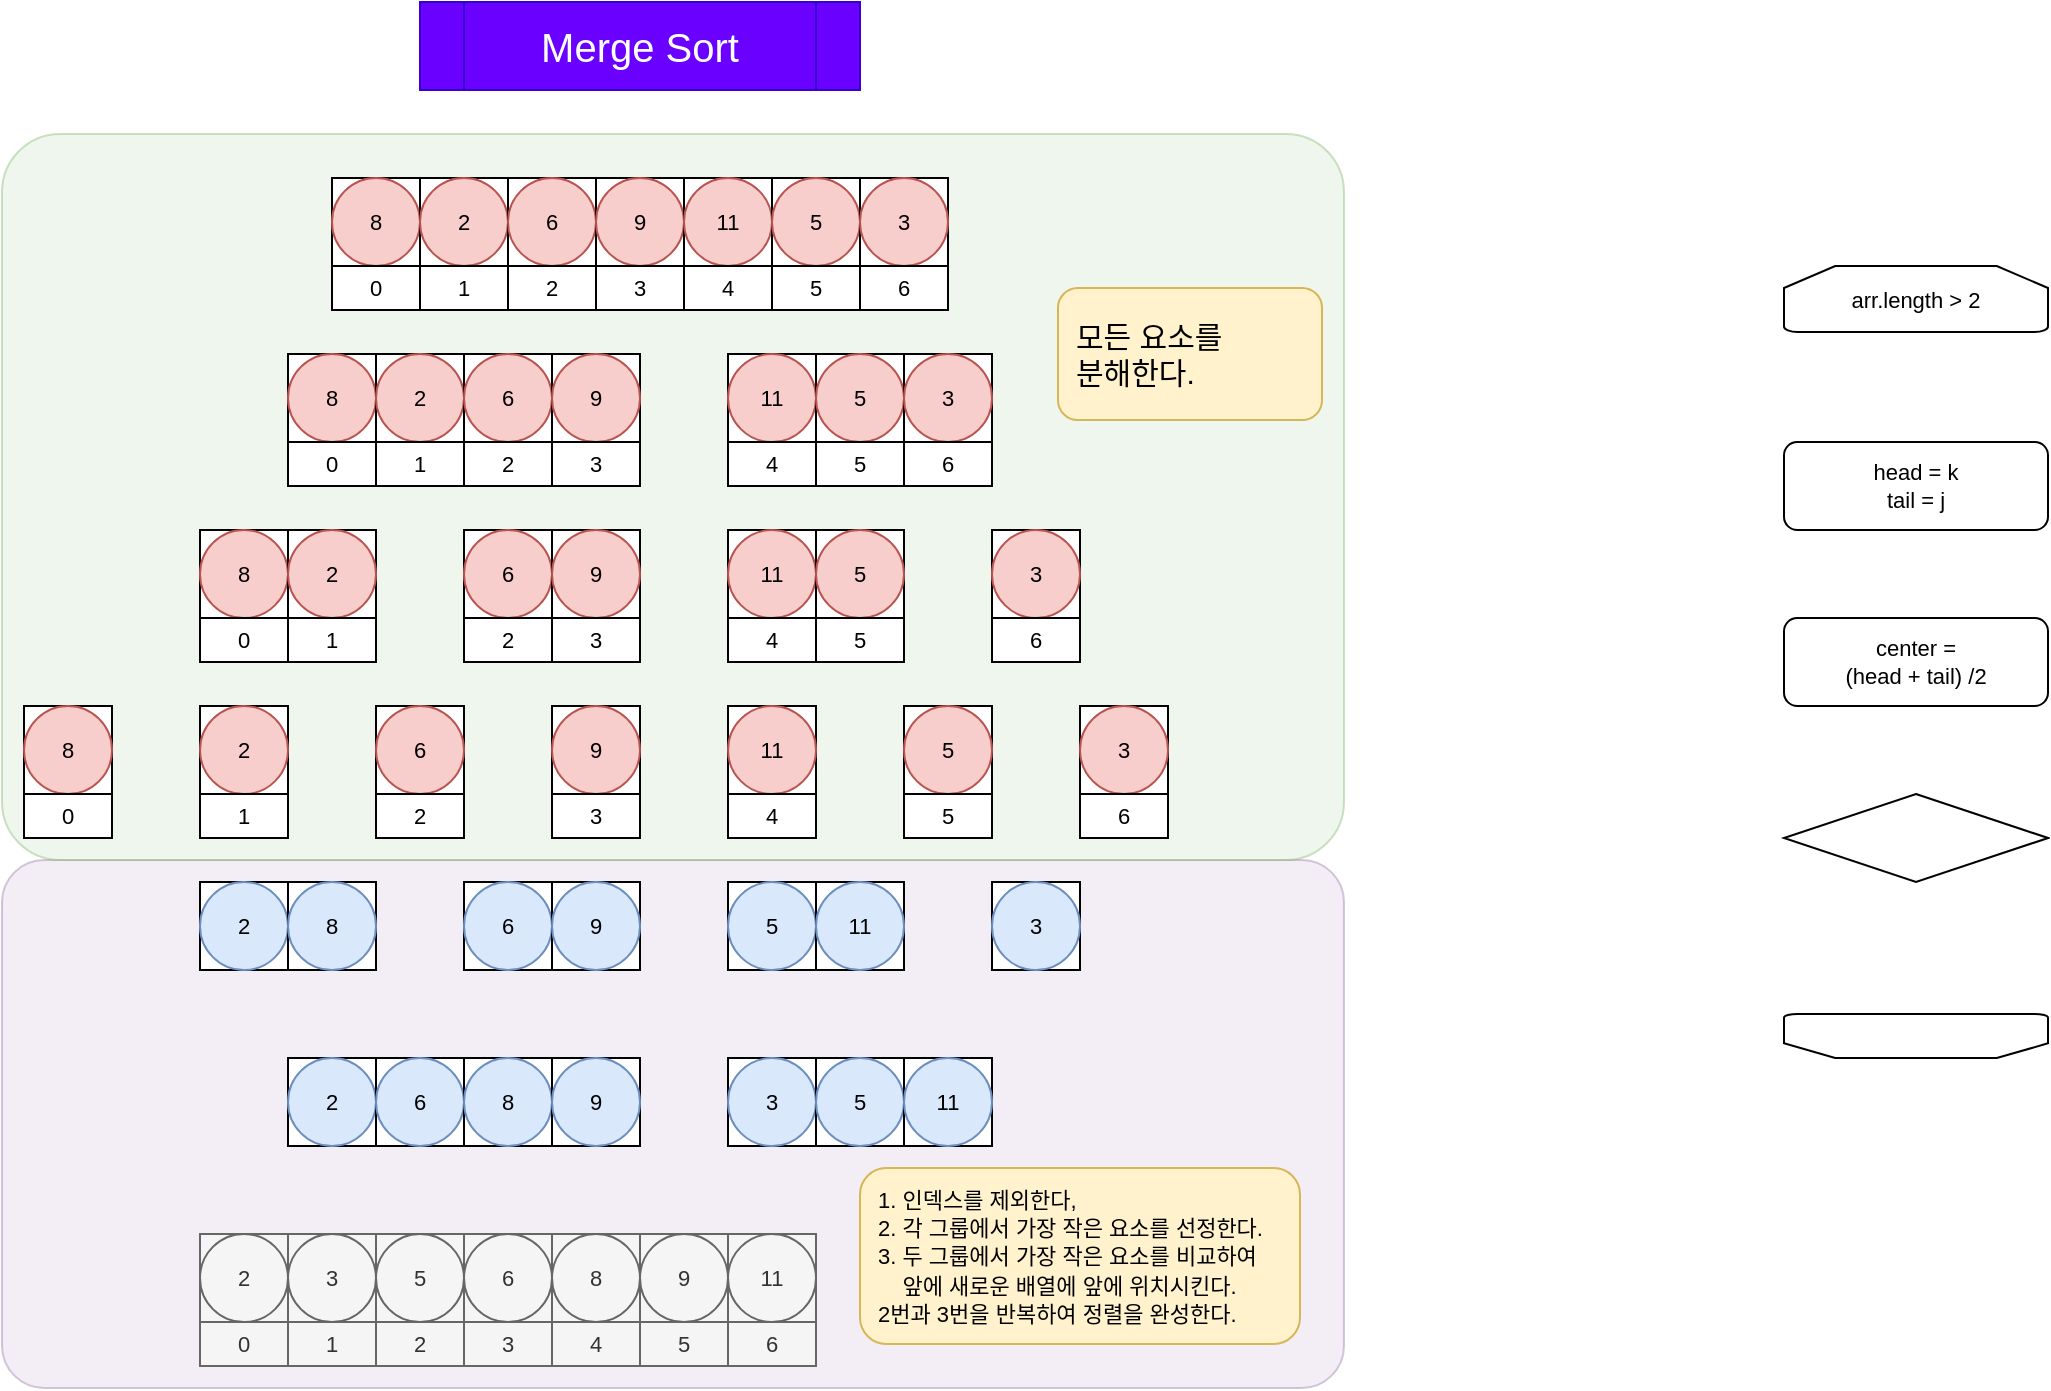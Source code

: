 <mxfile version="19.0.3" type="device"><diagram id="n83G3VjX8H9Y3W8tJKcN" name="Page-1"><mxGraphModel dx="626" dy="365" grid="1" gridSize="11" guides="1" tooltips="1" connect="1" arrows="1" fold="1" page="1" pageScale="1" pageWidth="850" pageHeight="1100" math="0" shadow="0"><root><mxCell id="0"/><mxCell id="1" parent="0"/><mxCell id="t1N5gutZBkAzoRjA0N37-156" value="" style="rounded=1;whiteSpace=wrap;html=1;fontSize=11;arcSize=8;fillColor=#e1d5e7;strokeColor=#9673a6;opacity=40;" vertex="1" parent="1"><mxGeometry x="33" y="473" width="671" height="264" as="geometry"/></mxCell><mxCell id="t1N5gutZBkAzoRjA0N37-154" value="" style="rounded=1;whiteSpace=wrap;html=1;fontSize=11;arcSize=8;fillColor=#d5e8d4;strokeColor=#82b366;opacity=40;" vertex="1" parent="1"><mxGeometry x="33" y="110" width="671" height="363" as="geometry"/></mxCell><mxCell id="t1N5gutZBkAzoRjA0N37-1" value="&lt;font style=&quot;font-size: 20px;&quot;&gt;Merge Sort&lt;/font&gt;" style="shape=process;whiteSpace=wrap;html=1;backgroundOutline=1;fillColor=#6a00ff;fontColor=#ffffff;strokeColor=#3700CC;" vertex="1" parent="1"><mxGeometry x="242" y="44" width="220" height="44" as="geometry"/></mxCell><mxCell id="t1N5gutZBkAzoRjA0N37-2" value="" style="rounded=0;whiteSpace=wrap;html=1;fontSize=20;" vertex="1" parent="1"><mxGeometry x="198" y="132" width="44" height="44" as="geometry"/></mxCell><mxCell id="t1N5gutZBkAzoRjA0N37-3" value="8" style="ellipse;whiteSpace=wrap;html=1;fontSize=11;fillColor=#f8cecc;strokeColor=#b85450;" vertex="1" parent="1"><mxGeometry x="198" y="132" width="44" height="44" as="geometry"/></mxCell><mxCell id="t1N5gutZBkAzoRjA0N37-4" value="0" style="rounded=0;whiteSpace=wrap;html=1;fontSize=11;" vertex="1" parent="1"><mxGeometry x="198" y="176" width="44" height="22" as="geometry"/></mxCell><mxCell id="t1N5gutZBkAzoRjA0N37-5" value="" style="rounded=0;whiteSpace=wrap;html=1;fontSize=20;" vertex="1" parent="1"><mxGeometry x="242" y="132" width="44" height="44" as="geometry"/></mxCell><mxCell id="t1N5gutZBkAzoRjA0N37-6" value="2" style="ellipse;whiteSpace=wrap;html=1;fontSize=11;fillColor=#f8cecc;strokeColor=#b85450;" vertex="1" parent="1"><mxGeometry x="242" y="132" width="44" height="44" as="geometry"/></mxCell><mxCell id="t1N5gutZBkAzoRjA0N37-7" value="1" style="rounded=0;whiteSpace=wrap;html=1;fontSize=11;" vertex="1" parent="1"><mxGeometry x="242" y="176" width="44" height="22" as="geometry"/></mxCell><mxCell id="t1N5gutZBkAzoRjA0N37-8" value="" style="rounded=0;whiteSpace=wrap;html=1;fontSize=20;" vertex="1" parent="1"><mxGeometry x="286" y="132" width="44" height="44" as="geometry"/></mxCell><mxCell id="t1N5gutZBkAzoRjA0N37-9" value="6" style="ellipse;whiteSpace=wrap;html=1;fontSize=11;fillColor=#f8cecc;strokeColor=#b85450;" vertex="1" parent="1"><mxGeometry x="286" y="132" width="44" height="44" as="geometry"/></mxCell><mxCell id="t1N5gutZBkAzoRjA0N37-10" value="2" style="rounded=0;whiteSpace=wrap;html=1;fontSize=11;" vertex="1" parent="1"><mxGeometry x="286" y="176" width="44" height="22" as="geometry"/></mxCell><mxCell id="t1N5gutZBkAzoRjA0N37-11" value="" style="rounded=0;whiteSpace=wrap;html=1;fontSize=20;" vertex="1" parent="1"><mxGeometry x="330" y="132" width="44" height="44" as="geometry"/></mxCell><mxCell id="t1N5gutZBkAzoRjA0N37-12" value="9" style="ellipse;whiteSpace=wrap;html=1;fontSize=11;fillColor=#f8cecc;strokeColor=#b85450;" vertex="1" parent="1"><mxGeometry x="330" y="132" width="44" height="44" as="geometry"/></mxCell><mxCell id="t1N5gutZBkAzoRjA0N37-13" value="3" style="rounded=0;whiteSpace=wrap;html=1;fontSize=11;" vertex="1" parent="1"><mxGeometry x="330" y="176" width="44" height="22" as="geometry"/></mxCell><mxCell id="t1N5gutZBkAzoRjA0N37-14" value="" style="rounded=0;whiteSpace=wrap;html=1;fontSize=20;" vertex="1" parent="1"><mxGeometry x="374" y="132" width="44" height="44" as="geometry"/></mxCell><mxCell id="t1N5gutZBkAzoRjA0N37-15" value="11" style="ellipse;whiteSpace=wrap;html=1;fontSize=11;fillColor=#f8cecc;strokeColor=#b85450;" vertex="1" parent="1"><mxGeometry x="374" y="132" width="44" height="44" as="geometry"/></mxCell><mxCell id="t1N5gutZBkAzoRjA0N37-16" value="4" style="rounded=0;whiteSpace=wrap;html=1;fontSize=11;" vertex="1" parent="1"><mxGeometry x="374" y="176" width="44" height="22" as="geometry"/></mxCell><mxCell id="t1N5gutZBkAzoRjA0N37-17" value="" style="rounded=0;whiteSpace=wrap;html=1;fontSize=20;" vertex="1" parent="1"><mxGeometry x="418" y="132" width="44" height="44" as="geometry"/></mxCell><mxCell id="t1N5gutZBkAzoRjA0N37-18" value="5" style="ellipse;whiteSpace=wrap;html=1;fontSize=11;fillColor=#f8cecc;strokeColor=#b85450;" vertex="1" parent="1"><mxGeometry x="418" y="132" width="44" height="44" as="geometry"/></mxCell><mxCell id="t1N5gutZBkAzoRjA0N37-19" value="5" style="rounded=0;whiteSpace=wrap;html=1;fontSize=11;" vertex="1" parent="1"><mxGeometry x="418" y="176" width="44" height="22" as="geometry"/></mxCell><mxCell id="t1N5gutZBkAzoRjA0N37-20" value="" style="rounded=0;whiteSpace=wrap;html=1;fontSize=20;" vertex="1" parent="1"><mxGeometry x="462" y="132" width="44" height="44" as="geometry"/></mxCell><mxCell id="t1N5gutZBkAzoRjA0N37-21" value="3" style="ellipse;whiteSpace=wrap;html=1;fontSize=11;fillColor=#f8cecc;strokeColor=#b85450;" vertex="1" parent="1"><mxGeometry x="462" y="132" width="44" height="44" as="geometry"/></mxCell><mxCell id="t1N5gutZBkAzoRjA0N37-22" value="6" style="rounded=0;whiteSpace=wrap;html=1;fontSize=11;" vertex="1" parent="1"><mxGeometry x="462" y="176" width="44" height="22" as="geometry"/></mxCell><mxCell id="t1N5gutZBkAzoRjA0N37-29" value="" style="rounded=0;whiteSpace=wrap;html=1;fontSize=20;" vertex="1" parent="1"><mxGeometry x="176" y="220" width="44" height="44" as="geometry"/></mxCell><mxCell id="t1N5gutZBkAzoRjA0N37-30" value="8" style="ellipse;whiteSpace=wrap;html=1;fontSize=11;fillColor=#f8cecc;strokeColor=#b85450;" vertex="1" parent="1"><mxGeometry x="176" y="220" width="44" height="44" as="geometry"/></mxCell><mxCell id="t1N5gutZBkAzoRjA0N37-31" value="0" style="rounded=0;whiteSpace=wrap;html=1;fontSize=11;" vertex="1" parent="1"><mxGeometry x="176" y="264" width="44" height="22" as="geometry"/></mxCell><mxCell id="t1N5gutZBkAzoRjA0N37-32" value="" style="rounded=0;whiteSpace=wrap;html=1;fontSize=20;" vertex="1" parent="1"><mxGeometry x="220" y="220" width="44" height="44" as="geometry"/></mxCell><mxCell id="t1N5gutZBkAzoRjA0N37-33" value="2" style="ellipse;whiteSpace=wrap;html=1;fontSize=11;fillColor=#f8cecc;strokeColor=#b85450;" vertex="1" parent="1"><mxGeometry x="220" y="220" width="44" height="44" as="geometry"/></mxCell><mxCell id="t1N5gutZBkAzoRjA0N37-34" value="1" style="rounded=0;whiteSpace=wrap;html=1;fontSize=11;" vertex="1" parent="1"><mxGeometry x="220" y="264" width="44" height="22" as="geometry"/></mxCell><mxCell id="t1N5gutZBkAzoRjA0N37-35" value="" style="rounded=0;whiteSpace=wrap;html=1;fontSize=20;" vertex="1" parent="1"><mxGeometry x="264" y="220" width="44" height="44" as="geometry"/></mxCell><mxCell id="t1N5gutZBkAzoRjA0N37-36" value="6" style="ellipse;whiteSpace=wrap;html=1;fontSize=11;fillColor=#f8cecc;strokeColor=#b85450;" vertex="1" parent="1"><mxGeometry x="264" y="220" width="44" height="44" as="geometry"/></mxCell><mxCell id="t1N5gutZBkAzoRjA0N37-37" value="2" style="rounded=0;whiteSpace=wrap;html=1;fontSize=11;" vertex="1" parent="1"><mxGeometry x="264" y="264" width="44" height="22" as="geometry"/></mxCell><mxCell id="t1N5gutZBkAzoRjA0N37-38" value="" style="rounded=0;whiteSpace=wrap;html=1;fontSize=20;" vertex="1" parent="1"><mxGeometry x="308" y="220" width="44" height="44" as="geometry"/></mxCell><mxCell id="t1N5gutZBkAzoRjA0N37-39" value="9" style="ellipse;whiteSpace=wrap;html=1;fontSize=11;fillColor=#f8cecc;strokeColor=#b85450;" vertex="1" parent="1"><mxGeometry x="308" y="220" width="44" height="44" as="geometry"/></mxCell><mxCell id="t1N5gutZBkAzoRjA0N37-40" value="3" style="rounded=0;whiteSpace=wrap;html=1;fontSize=11;" vertex="1" parent="1"><mxGeometry x="308" y="264" width="44" height="22" as="geometry"/></mxCell><mxCell id="t1N5gutZBkAzoRjA0N37-41" value="" style="rounded=0;whiteSpace=wrap;html=1;fontSize=20;" vertex="1" parent="1"><mxGeometry x="396" y="220" width="44" height="44" as="geometry"/></mxCell><mxCell id="t1N5gutZBkAzoRjA0N37-42" value="11" style="ellipse;whiteSpace=wrap;html=1;fontSize=11;fillColor=#f8cecc;strokeColor=#b85450;" vertex="1" parent="1"><mxGeometry x="396" y="220" width="44" height="44" as="geometry"/></mxCell><mxCell id="t1N5gutZBkAzoRjA0N37-43" value="4" style="rounded=0;whiteSpace=wrap;html=1;fontSize=11;" vertex="1" parent="1"><mxGeometry x="396" y="264" width="44" height="22" as="geometry"/></mxCell><mxCell id="t1N5gutZBkAzoRjA0N37-44" value="" style="rounded=0;whiteSpace=wrap;html=1;fontSize=20;" vertex="1" parent="1"><mxGeometry x="440" y="220" width="44" height="44" as="geometry"/></mxCell><mxCell id="t1N5gutZBkAzoRjA0N37-45" value="5" style="ellipse;whiteSpace=wrap;html=1;fontSize=11;fillColor=#f8cecc;strokeColor=#b85450;" vertex="1" parent="1"><mxGeometry x="440" y="220" width="44" height="44" as="geometry"/></mxCell><mxCell id="t1N5gutZBkAzoRjA0N37-46" value="5" style="rounded=0;whiteSpace=wrap;html=1;fontSize=11;" vertex="1" parent="1"><mxGeometry x="440" y="264" width="44" height="22" as="geometry"/></mxCell><mxCell id="t1N5gutZBkAzoRjA0N37-47" value="" style="rounded=0;whiteSpace=wrap;html=1;fontSize=20;" vertex="1" parent="1"><mxGeometry x="484" y="220" width="44" height="44" as="geometry"/></mxCell><mxCell id="t1N5gutZBkAzoRjA0N37-48" value="3" style="ellipse;whiteSpace=wrap;html=1;fontSize=11;fillColor=#f8cecc;strokeColor=#b85450;" vertex="1" parent="1"><mxGeometry x="484" y="220" width="44" height="44" as="geometry"/></mxCell><mxCell id="t1N5gutZBkAzoRjA0N37-49" value="6" style="rounded=0;whiteSpace=wrap;html=1;fontSize=11;" vertex="1" parent="1"><mxGeometry x="484" y="264" width="44" height="22" as="geometry"/></mxCell><mxCell id="t1N5gutZBkAzoRjA0N37-50" value="" style="rounded=0;whiteSpace=wrap;html=1;fontSize=20;" vertex="1" parent="1"><mxGeometry x="132" y="308" width="44" height="44" as="geometry"/></mxCell><mxCell id="t1N5gutZBkAzoRjA0N37-51" value="8" style="ellipse;whiteSpace=wrap;html=1;fontSize=11;fillColor=#f8cecc;strokeColor=#b85450;" vertex="1" parent="1"><mxGeometry x="132" y="308" width="44" height="44" as="geometry"/></mxCell><mxCell id="t1N5gutZBkAzoRjA0N37-52" value="0" style="rounded=0;whiteSpace=wrap;html=1;fontSize=11;" vertex="1" parent="1"><mxGeometry x="132" y="352" width="44" height="22" as="geometry"/></mxCell><mxCell id="t1N5gutZBkAzoRjA0N37-53" value="" style="rounded=0;whiteSpace=wrap;html=1;fontSize=20;" vertex="1" parent="1"><mxGeometry x="176" y="308" width="44" height="44" as="geometry"/></mxCell><mxCell id="t1N5gutZBkAzoRjA0N37-54" value="2" style="ellipse;whiteSpace=wrap;html=1;fontSize=11;fillColor=#f8cecc;strokeColor=#b85450;" vertex="1" parent="1"><mxGeometry x="176" y="308" width="44" height="44" as="geometry"/></mxCell><mxCell id="t1N5gutZBkAzoRjA0N37-55" value="1" style="rounded=0;whiteSpace=wrap;html=1;fontSize=11;" vertex="1" parent="1"><mxGeometry x="176" y="352" width="44" height="22" as="geometry"/></mxCell><mxCell id="t1N5gutZBkAzoRjA0N37-56" value="" style="rounded=0;whiteSpace=wrap;html=1;fontSize=20;" vertex="1" parent="1"><mxGeometry x="264" y="308" width="44" height="44" as="geometry"/></mxCell><mxCell id="t1N5gutZBkAzoRjA0N37-57" value="6" style="ellipse;whiteSpace=wrap;html=1;fontSize=11;fillColor=#f8cecc;strokeColor=#b85450;" vertex="1" parent="1"><mxGeometry x="264" y="308" width="44" height="44" as="geometry"/></mxCell><mxCell id="t1N5gutZBkAzoRjA0N37-58" value="2" style="rounded=0;whiteSpace=wrap;html=1;fontSize=11;" vertex="1" parent="1"><mxGeometry x="264" y="352" width="44" height="22" as="geometry"/></mxCell><mxCell id="t1N5gutZBkAzoRjA0N37-59" value="" style="rounded=0;whiteSpace=wrap;html=1;fontSize=20;" vertex="1" parent="1"><mxGeometry x="308" y="308" width="44" height="44" as="geometry"/></mxCell><mxCell id="t1N5gutZBkAzoRjA0N37-60" value="9" style="ellipse;whiteSpace=wrap;html=1;fontSize=11;fillColor=#f8cecc;strokeColor=#b85450;" vertex="1" parent="1"><mxGeometry x="308" y="308" width="44" height="44" as="geometry"/></mxCell><mxCell id="t1N5gutZBkAzoRjA0N37-61" value="3" style="rounded=0;whiteSpace=wrap;html=1;fontSize=11;" vertex="1" parent="1"><mxGeometry x="308" y="352" width="44" height="22" as="geometry"/></mxCell><mxCell id="t1N5gutZBkAzoRjA0N37-62" value="" style="rounded=0;whiteSpace=wrap;html=1;fontSize=20;" vertex="1" parent="1"><mxGeometry x="396" y="308" width="44" height="44" as="geometry"/></mxCell><mxCell id="t1N5gutZBkAzoRjA0N37-63" value="11" style="ellipse;whiteSpace=wrap;html=1;fontSize=11;fillColor=#f8cecc;strokeColor=#b85450;" vertex="1" parent="1"><mxGeometry x="396" y="308" width="44" height="44" as="geometry"/></mxCell><mxCell id="t1N5gutZBkAzoRjA0N37-64" value="4" style="rounded=0;whiteSpace=wrap;html=1;fontSize=11;" vertex="1" parent="1"><mxGeometry x="396" y="352" width="44" height="22" as="geometry"/></mxCell><mxCell id="t1N5gutZBkAzoRjA0N37-65" value="" style="rounded=0;whiteSpace=wrap;html=1;fontSize=20;" vertex="1" parent="1"><mxGeometry x="440" y="308" width="44" height="44" as="geometry"/></mxCell><mxCell id="t1N5gutZBkAzoRjA0N37-66" value="5" style="ellipse;whiteSpace=wrap;html=1;fontSize=11;fillColor=#f8cecc;strokeColor=#b85450;" vertex="1" parent="1"><mxGeometry x="440" y="308" width="44" height="44" as="geometry"/></mxCell><mxCell id="t1N5gutZBkAzoRjA0N37-67" value="5" style="rounded=0;whiteSpace=wrap;html=1;fontSize=11;" vertex="1" parent="1"><mxGeometry x="440" y="352" width="44" height="22" as="geometry"/></mxCell><mxCell id="t1N5gutZBkAzoRjA0N37-68" value="" style="rounded=0;whiteSpace=wrap;html=1;fontSize=20;" vertex="1" parent="1"><mxGeometry x="528" y="308" width="44" height="44" as="geometry"/></mxCell><mxCell id="t1N5gutZBkAzoRjA0N37-69" value="3" style="ellipse;whiteSpace=wrap;html=1;fontSize=11;fillColor=#f8cecc;strokeColor=#b85450;" vertex="1" parent="1"><mxGeometry x="528" y="308" width="44" height="44" as="geometry"/></mxCell><mxCell id="t1N5gutZBkAzoRjA0N37-70" value="6" style="rounded=0;whiteSpace=wrap;html=1;fontSize=11;" vertex="1" parent="1"><mxGeometry x="528" y="352" width="44" height="22" as="geometry"/></mxCell><mxCell id="t1N5gutZBkAzoRjA0N37-71" value="" style="rounded=0;whiteSpace=wrap;html=1;fontSize=20;" vertex="1" parent="1"><mxGeometry x="44" y="396" width="44" height="44" as="geometry"/></mxCell><mxCell id="t1N5gutZBkAzoRjA0N37-72" value="8" style="ellipse;whiteSpace=wrap;html=1;fontSize=11;fillColor=#f8cecc;strokeColor=#b85450;" vertex="1" parent="1"><mxGeometry x="44" y="396" width="44" height="44" as="geometry"/></mxCell><mxCell id="t1N5gutZBkAzoRjA0N37-73" value="0" style="rounded=0;whiteSpace=wrap;html=1;fontSize=11;" vertex="1" parent="1"><mxGeometry x="44" y="440" width="44" height="22" as="geometry"/></mxCell><mxCell id="t1N5gutZBkAzoRjA0N37-74" value="" style="rounded=0;whiteSpace=wrap;html=1;fontSize=20;" vertex="1" parent="1"><mxGeometry x="132" y="396" width="44" height="44" as="geometry"/></mxCell><mxCell id="t1N5gutZBkAzoRjA0N37-75" value="2" style="ellipse;whiteSpace=wrap;html=1;fontSize=11;fillColor=#f8cecc;strokeColor=#b85450;" vertex="1" parent="1"><mxGeometry x="132" y="396" width="44" height="44" as="geometry"/></mxCell><mxCell id="t1N5gutZBkAzoRjA0N37-76" value="1" style="rounded=0;whiteSpace=wrap;html=1;fontSize=11;" vertex="1" parent="1"><mxGeometry x="132" y="440" width="44" height="22" as="geometry"/></mxCell><mxCell id="t1N5gutZBkAzoRjA0N37-77" value="" style="rounded=0;whiteSpace=wrap;html=1;fontSize=20;" vertex="1" parent="1"><mxGeometry x="220" y="396" width="44" height="44" as="geometry"/></mxCell><mxCell id="t1N5gutZBkAzoRjA0N37-78" value="6" style="ellipse;whiteSpace=wrap;html=1;fontSize=11;fillColor=#f8cecc;strokeColor=#b85450;" vertex="1" parent="1"><mxGeometry x="220" y="396" width="44" height="44" as="geometry"/></mxCell><mxCell id="t1N5gutZBkAzoRjA0N37-79" value="2" style="rounded=0;whiteSpace=wrap;html=1;fontSize=11;" vertex="1" parent="1"><mxGeometry x="220" y="440" width="44" height="22" as="geometry"/></mxCell><mxCell id="t1N5gutZBkAzoRjA0N37-80" value="" style="rounded=0;whiteSpace=wrap;html=1;fontSize=20;" vertex="1" parent="1"><mxGeometry x="308" y="396" width="44" height="44" as="geometry"/></mxCell><mxCell id="t1N5gutZBkAzoRjA0N37-81" value="9" style="ellipse;whiteSpace=wrap;html=1;fontSize=11;fillColor=#f8cecc;strokeColor=#b85450;" vertex="1" parent="1"><mxGeometry x="308" y="396" width="44" height="44" as="geometry"/></mxCell><mxCell id="t1N5gutZBkAzoRjA0N37-82" value="3" style="rounded=0;whiteSpace=wrap;html=1;fontSize=11;" vertex="1" parent="1"><mxGeometry x="308" y="440" width="44" height="22" as="geometry"/></mxCell><mxCell id="t1N5gutZBkAzoRjA0N37-83" value="" style="rounded=0;whiteSpace=wrap;html=1;fontSize=20;" vertex="1" parent="1"><mxGeometry x="396" y="396" width="44" height="44" as="geometry"/></mxCell><mxCell id="t1N5gutZBkAzoRjA0N37-84" value="11" style="ellipse;whiteSpace=wrap;html=1;fontSize=11;fillColor=#f8cecc;strokeColor=#b85450;" vertex="1" parent="1"><mxGeometry x="396" y="396" width="44" height="44" as="geometry"/></mxCell><mxCell id="t1N5gutZBkAzoRjA0N37-85" value="4" style="rounded=0;whiteSpace=wrap;html=1;fontSize=11;" vertex="1" parent="1"><mxGeometry x="396" y="440" width="44" height="22" as="geometry"/></mxCell><mxCell id="t1N5gutZBkAzoRjA0N37-86" value="" style="rounded=0;whiteSpace=wrap;html=1;fontSize=20;" vertex="1" parent="1"><mxGeometry x="484" y="396" width="44" height="44" as="geometry"/></mxCell><mxCell id="t1N5gutZBkAzoRjA0N37-87" value="5" style="ellipse;whiteSpace=wrap;html=1;fontSize=11;fillColor=#f8cecc;strokeColor=#b85450;" vertex="1" parent="1"><mxGeometry x="484" y="396" width="44" height="44" as="geometry"/></mxCell><mxCell id="t1N5gutZBkAzoRjA0N37-88" value="5" style="rounded=0;whiteSpace=wrap;html=1;fontSize=11;" vertex="1" parent="1"><mxGeometry x="484" y="440" width="44" height="22" as="geometry"/></mxCell><mxCell id="t1N5gutZBkAzoRjA0N37-89" value="" style="rounded=0;whiteSpace=wrap;html=1;fontSize=20;" vertex="1" parent="1"><mxGeometry x="572" y="396" width="44" height="44" as="geometry"/></mxCell><mxCell id="t1N5gutZBkAzoRjA0N37-90" value="3" style="ellipse;whiteSpace=wrap;html=1;fontSize=11;fillColor=#f8cecc;strokeColor=#b85450;" vertex="1" parent="1"><mxGeometry x="572" y="396" width="44" height="44" as="geometry"/></mxCell><mxCell id="t1N5gutZBkAzoRjA0N37-91" value="6" style="rounded=0;whiteSpace=wrap;html=1;fontSize=11;" vertex="1" parent="1"><mxGeometry x="572" y="440" width="44" height="22" as="geometry"/></mxCell><mxCell id="t1N5gutZBkAzoRjA0N37-94" value="&lt;font style=&quot;font-size: 15px;&quot;&gt;모든 요소를&lt;br&gt;분해한다.&lt;br&gt;&lt;/font&gt;" style="rounded=1;whiteSpace=wrap;html=1;fillColor=#fff2cc;strokeColor=#d6b656;align=left;spacingLeft=7;" vertex="1" parent="1"><mxGeometry x="561" y="187" width="132" height="66" as="geometry"/></mxCell><mxCell id="t1N5gutZBkAzoRjA0N37-95" value="" style="rounded=0;whiteSpace=wrap;html=1;fontSize=20;" vertex="1" parent="1"><mxGeometry x="132" y="484" width="44" height="44" as="geometry"/></mxCell><mxCell id="t1N5gutZBkAzoRjA0N37-96" value="2" style="ellipse;whiteSpace=wrap;html=1;fontSize=11;fillColor=#dae8fc;strokeColor=#6c8ebf;" vertex="1" parent="1"><mxGeometry x="132" y="484" width="44" height="44" as="geometry"/></mxCell><mxCell id="t1N5gutZBkAzoRjA0N37-98" value="" style="rounded=0;whiteSpace=wrap;html=1;fontSize=20;" vertex="1" parent="1"><mxGeometry x="176" y="484" width="44" height="44" as="geometry"/></mxCell><mxCell id="t1N5gutZBkAzoRjA0N37-99" value="8" style="ellipse;whiteSpace=wrap;html=1;fontSize=11;fillColor=#dae8fc;strokeColor=#6c8ebf;" vertex="1" parent="1"><mxGeometry x="176" y="484" width="44" height="44" as="geometry"/></mxCell><mxCell id="t1N5gutZBkAzoRjA0N37-101" value="" style="rounded=0;whiteSpace=wrap;html=1;fontSize=20;" vertex="1" parent="1"><mxGeometry x="264" y="484" width="44" height="44" as="geometry"/></mxCell><mxCell id="t1N5gutZBkAzoRjA0N37-102" value="6" style="ellipse;whiteSpace=wrap;html=1;fontSize=11;fillColor=#dae8fc;strokeColor=#6c8ebf;" vertex="1" parent="1"><mxGeometry x="264" y="484" width="44" height="44" as="geometry"/></mxCell><mxCell id="t1N5gutZBkAzoRjA0N37-104" value="" style="rounded=0;whiteSpace=wrap;html=1;fontSize=20;" vertex="1" parent="1"><mxGeometry x="308" y="484" width="44" height="44" as="geometry"/></mxCell><mxCell id="t1N5gutZBkAzoRjA0N37-105" value="9" style="ellipse;whiteSpace=wrap;html=1;fontSize=11;fillColor=#dae8fc;strokeColor=#6c8ebf;" vertex="1" parent="1"><mxGeometry x="308" y="484" width="44" height="44" as="geometry"/></mxCell><mxCell id="t1N5gutZBkAzoRjA0N37-107" value="" style="rounded=0;whiteSpace=wrap;html=1;fontSize=20;" vertex="1" parent="1"><mxGeometry x="396" y="484" width="44" height="44" as="geometry"/></mxCell><mxCell id="t1N5gutZBkAzoRjA0N37-108" value="5" style="ellipse;whiteSpace=wrap;html=1;fontSize=11;fillColor=#dae8fc;strokeColor=#6c8ebf;" vertex="1" parent="1"><mxGeometry x="396" y="484" width="44" height="44" as="geometry"/></mxCell><mxCell id="t1N5gutZBkAzoRjA0N37-109" value="" style="rounded=0;whiteSpace=wrap;html=1;fontSize=20;" vertex="1" parent="1"><mxGeometry x="440" y="484" width="44" height="44" as="geometry"/></mxCell><mxCell id="t1N5gutZBkAzoRjA0N37-110" value="11" style="ellipse;whiteSpace=wrap;html=1;fontSize=11;fillColor=#dae8fc;strokeColor=#6c8ebf;" vertex="1" parent="1"><mxGeometry x="440" y="484" width="44" height="44" as="geometry"/></mxCell><mxCell id="t1N5gutZBkAzoRjA0N37-111" value="" style="rounded=0;whiteSpace=wrap;html=1;fontSize=20;" vertex="1" parent="1"><mxGeometry x="528" y="484" width="44" height="44" as="geometry"/></mxCell><mxCell id="t1N5gutZBkAzoRjA0N37-112" value="3" style="ellipse;whiteSpace=wrap;html=1;fontSize=11;fillColor=#dae8fc;strokeColor=#6c8ebf;" vertex="1" parent="1"><mxGeometry x="528" y="484" width="44" height="44" as="geometry"/></mxCell><mxCell id="t1N5gutZBkAzoRjA0N37-113" value="&lt;span style=&quot;font-size: 11px;&quot;&gt;1. 인덱스를 제외한다,&lt;br&gt;2. 각 그룹에서 가장 작은 요소를 선정한다.&lt;br&gt;3. 두 그룹에서 가장 작은 요소를 비교하여&lt;br&gt;&amp;nbsp; &amp;nbsp; 앞에 새로운 배열에 앞에 위치시킨다.&amp;nbsp;&lt;br&gt;2번과 3번을 반복하여 정렬을 완성한다.&lt;br&gt;&lt;/span&gt;" style="rounded=1;whiteSpace=wrap;html=1;fillColor=#fff2cc;strokeColor=#d6b656;align=left;spacingLeft=7;" vertex="1" parent="1"><mxGeometry x="462" y="627" width="220" height="88" as="geometry"/></mxCell><mxCell id="t1N5gutZBkAzoRjA0N37-114" value="" style="rounded=0;whiteSpace=wrap;html=1;fontSize=20;" vertex="1" parent="1"><mxGeometry x="176" y="572" width="44" height="44" as="geometry"/></mxCell><mxCell id="t1N5gutZBkAzoRjA0N37-115" value="2" style="ellipse;whiteSpace=wrap;html=1;fontSize=11;fillColor=#dae8fc;strokeColor=#6c8ebf;" vertex="1" parent="1"><mxGeometry x="176" y="572" width="44" height="44" as="geometry"/></mxCell><mxCell id="t1N5gutZBkAzoRjA0N37-116" value="" style="rounded=0;whiteSpace=wrap;html=1;fontSize=20;" vertex="1" parent="1"><mxGeometry x="220" y="572" width="44" height="44" as="geometry"/></mxCell><mxCell id="t1N5gutZBkAzoRjA0N37-117" value="6" style="ellipse;whiteSpace=wrap;html=1;fontSize=11;fillColor=#dae8fc;strokeColor=#6c8ebf;" vertex="1" parent="1"><mxGeometry x="220" y="572" width="44" height="44" as="geometry"/></mxCell><mxCell id="t1N5gutZBkAzoRjA0N37-118" value="" style="rounded=0;whiteSpace=wrap;html=1;fontSize=20;" vertex="1" parent="1"><mxGeometry x="264" y="572" width="44" height="44" as="geometry"/></mxCell><mxCell id="t1N5gutZBkAzoRjA0N37-119" value="8" style="ellipse;whiteSpace=wrap;html=1;fontSize=11;fillColor=#dae8fc;strokeColor=#6c8ebf;" vertex="1" parent="1"><mxGeometry x="264" y="572" width="44" height="44" as="geometry"/></mxCell><mxCell id="t1N5gutZBkAzoRjA0N37-120" value="" style="rounded=0;whiteSpace=wrap;html=1;fontSize=20;" vertex="1" parent="1"><mxGeometry x="308" y="572" width="44" height="44" as="geometry"/></mxCell><mxCell id="t1N5gutZBkAzoRjA0N37-121" value="9" style="ellipse;whiteSpace=wrap;html=1;fontSize=11;fillColor=#dae8fc;strokeColor=#6c8ebf;" vertex="1" parent="1"><mxGeometry x="308" y="572" width="44" height="44" as="geometry"/></mxCell><mxCell id="t1N5gutZBkAzoRjA0N37-127" value="" style="rounded=0;whiteSpace=wrap;html=1;fontSize=20;" vertex="1" parent="1"><mxGeometry x="396" y="572" width="44" height="44" as="geometry"/></mxCell><mxCell id="t1N5gutZBkAzoRjA0N37-128" value="3" style="ellipse;whiteSpace=wrap;html=1;fontSize=11;fillColor=#dae8fc;strokeColor=#6c8ebf;" vertex="1" parent="1"><mxGeometry x="396" y="572" width="44" height="44" as="geometry"/></mxCell><mxCell id="t1N5gutZBkAzoRjA0N37-129" value="" style="rounded=0;whiteSpace=wrap;html=1;fontSize=20;" vertex="1" parent="1"><mxGeometry x="440" y="572" width="44" height="44" as="geometry"/></mxCell><mxCell id="t1N5gutZBkAzoRjA0N37-130" value="5" style="ellipse;whiteSpace=wrap;html=1;fontSize=11;fillColor=#dae8fc;strokeColor=#6c8ebf;" vertex="1" parent="1"><mxGeometry x="440" y="572" width="44" height="44" as="geometry"/></mxCell><mxCell id="t1N5gutZBkAzoRjA0N37-131" value="" style="rounded=0;whiteSpace=wrap;html=1;fontSize=20;" vertex="1" parent="1"><mxGeometry x="484" y="572" width="44" height="44" as="geometry"/></mxCell><mxCell id="t1N5gutZBkAzoRjA0N37-132" value="11" style="ellipse;whiteSpace=wrap;html=1;fontSize=11;fillColor=#dae8fc;strokeColor=#6c8ebf;" vertex="1" parent="1"><mxGeometry x="484" y="572" width="44" height="44" as="geometry"/></mxCell><mxCell id="t1N5gutZBkAzoRjA0N37-133" value="" style="rounded=0;whiteSpace=wrap;html=1;fontSize=20;fillColor=#f5f5f5;fontColor=#333333;strokeColor=#666666;" vertex="1" parent="1"><mxGeometry x="132" y="660" width="44" height="44" as="geometry"/></mxCell><mxCell id="t1N5gutZBkAzoRjA0N37-134" value="2" style="ellipse;whiteSpace=wrap;html=1;fontSize=11;fillColor=#f5f5f5;strokeColor=#666666;fontColor=#333333;" vertex="1" parent="1"><mxGeometry x="132" y="660" width="44" height="44" as="geometry"/></mxCell><mxCell id="t1N5gutZBkAzoRjA0N37-135" value="" style="rounded=0;whiteSpace=wrap;html=1;fontSize=20;fillColor=#f5f5f5;fontColor=#333333;strokeColor=#666666;" vertex="1" parent="1"><mxGeometry x="176" y="660" width="44" height="44" as="geometry"/></mxCell><mxCell id="t1N5gutZBkAzoRjA0N37-136" value="3" style="ellipse;whiteSpace=wrap;html=1;fontSize=11;fillColor=#f5f5f5;strokeColor=#666666;fontColor=#333333;" vertex="1" parent="1"><mxGeometry x="176" y="660" width="44" height="44" as="geometry"/></mxCell><mxCell id="t1N5gutZBkAzoRjA0N37-137" value="" style="rounded=0;whiteSpace=wrap;html=1;fontSize=20;fillColor=#f5f5f5;fontColor=#333333;strokeColor=#666666;" vertex="1" parent="1"><mxGeometry x="220" y="660" width="44" height="44" as="geometry"/></mxCell><mxCell id="t1N5gutZBkAzoRjA0N37-138" value="5" style="ellipse;whiteSpace=wrap;html=1;fontSize=11;fillColor=#f5f5f5;strokeColor=#666666;fontColor=#333333;" vertex="1" parent="1"><mxGeometry x="220" y="660" width="44" height="44" as="geometry"/></mxCell><mxCell id="t1N5gutZBkAzoRjA0N37-139" value="" style="rounded=0;whiteSpace=wrap;html=1;fontSize=20;fillColor=#f5f5f5;fontColor=#333333;strokeColor=#666666;" vertex="1" parent="1"><mxGeometry x="264" y="660" width="44" height="44" as="geometry"/></mxCell><mxCell id="t1N5gutZBkAzoRjA0N37-140" value="6" style="ellipse;whiteSpace=wrap;html=1;fontSize=11;fillColor=#f5f5f5;strokeColor=#666666;fontColor=#333333;" vertex="1" parent="1"><mxGeometry x="264" y="660" width="44" height="44" as="geometry"/></mxCell><mxCell id="t1N5gutZBkAzoRjA0N37-141" value="" style="rounded=0;whiteSpace=wrap;html=1;fontSize=20;fillColor=#f5f5f5;fontColor=#333333;strokeColor=#666666;" vertex="1" parent="1"><mxGeometry x="308" y="660" width="44" height="44" as="geometry"/></mxCell><mxCell id="t1N5gutZBkAzoRjA0N37-142" value="8" style="ellipse;whiteSpace=wrap;html=1;fontSize=11;fillColor=#f5f5f5;strokeColor=#666666;fontColor=#333333;" vertex="1" parent="1"><mxGeometry x="308" y="660" width="44" height="44" as="geometry"/></mxCell><mxCell id="t1N5gutZBkAzoRjA0N37-143" value="" style="rounded=0;whiteSpace=wrap;html=1;fontSize=20;fillColor=#f5f5f5;fontColor=#333333;strokeColor=#666666;" vertex="1" parent="1"><mxGeometry x="352" y="660" width="44" height="44" as="geometry"/></mxCell><mxCell id="t1N5gutZBkAzoRjA0N37-144" value="9" style="ellipse;whiteSpace=wrap;html=1;fontSize=11;fillColor=#f5f5f5;strokeColor=#666666;fontColor=#333333;" vertex="1" parent="1"><mxGeometry x="352" y="660" width="44" height="44" as="geometry"/></mxCell><mxCell id="t1N5gutZBkAzoRjA0N37-145" value="" style="rounded=0;whiteSpace=wrap;html=1;fontSize=20;fillColor=#f5f5f5;fontColor=#333333;strokeColor=#666666;" vertex="1" parent="1"><mxGeometry x="396" y="660" width="44" height="44" as="geometry"/></mxCell><mxCell id="t1N5gutZBkAzoRjA0N37-146" value="11" style="ellipse;whiteSpace=wrap;html=1;fontSize=11;fillColor=#f5f5f5;strokeColor=#666666;fontColor=#333333;" vertex="1" parent="1"><mxGeometry x="396" y="660" width="44" height="44" as="geometry"/></mxCell><mxCell id="t1N5gutZBkAzoRjA0N37-147" value="0" style="rounded=0;whiteSpace=wrap;html=1;fontSize=11;fillColor=#f5f5f5;fontColor=#333333;strokeColor=#666666;" vertex="1" parent="1"><mxGeometry x="132" y="704" width="44" height="22" as="geometry"/></mxCell><mxCell id="t1N5gutZBkAzoRjA0N37-148" value="1" style="rounded=0;whiteSpace=wrap;html=1;fontSize=11;fillColor=#f5f5f5;fontColor=#333333;strokeColor=#666666;" vertex="1" parent="1"><mxGeometry x="176" y="704" width="44" height="22" as="geometry"/></mxCell><mxCell id="t1N5gutZBkAzoRjA0N37-149" value="2" style="rounded=0;whiteSpace=wrap;html=1;fontSize=11;fillColor=#f5f5f5;fontColor=#333333;strokeColor=#666666;" vertex="1" parent="1"><mxGeometry x="220" y="704" width="44" height="22" as="geometry"/></mxCell><mxCell id="t1N5gutZBkAzoRjA0N37-150" value="3" style="rounded=0;whiteSpace=wrap;html=1;fontSize=11;fillColor=#f5f5f5;fontColor=#333333;strokeColor=#666666;" vertex="1" parent="1"><mxGeometry x="264" y="704" width="44" height="22" as="geometry"/></mxCell><mxCell id="t1N5gutZBkAzoRjA0N37-151" value="4" style="rounded=0;whiteSpace=wrap;html=1;fontSize=11;fillColor=#f5f5f5;fontColor=#333333;strokeColor=#666666;" vertex="1" parent="1"><mxGeometry x="308" y="704" width="44" height="22" as="geometry"/></mxCell><mxCell id="t1N5gutZBkAzoRjA0N37-152" value="5" style="rounded=0;whiteSpace=wrap;html=1;fontSize=11;fillColor=#f5f5f5;fontColor=#333333;strokeColor=#666666;" vertex="1" parent="1"><mxGeometry x="352" y="704" width="44" height="22" as="geometry"/></mxCell><mxCell id="t1N5gutZBkAzoRjA0N37-153" value="6" style="rounded=0;whiteSpace=wrap;html=1;fontSize=11;fillColor=#f5f5f5;fontColor=#333333;strokeColor=#666666;" vertex="1" parent="1"><mxGeometry x="396" y="704" width="44" height="22" as="geometry"/></mxCell><mxCell id="t1N5gutZBkAzoRjA0N37-157" value="head = k&lt;br&gt;tail = j" style="rounded=1;whiteSpace=wrap;html=1;fontSize=11;strokeWidth=1;" vertex="1" parent="1"><mxGeometry x="924" y="264" width="132" height="44" as="geometry"/></mxCell><mxCell id="t1N5gutZBkAzoRjA0N37-158" value="arr.length &amp;gt; 2" style="strokeWidth=1;html=1;shape=mxgraph.flowchart.loop_limit;whiteSpace=wrap;fontSize=11;" vertex="1" parent="1"><mxGeometry x="924" y="176" width="132" height="33" as="geometry"/></mxCell><mxCell id="t1N5gutZBkAzoRjA0N37-159" value="" style="strokeWidth=1;html=1;shape=mxgraph.flowchart.loop_limit;whiteSpace=wrap;fontSize=11;direction=west;" vertex="1" parent="1"><mxGeometry x="924" y="550" width="132" height="22" as="geometry"/></mxCell><mxCell id="t1N5gutZBkAzoRjA0N37-160" value="center =&lt;br&gt;(head + tail) /2" style="rounded=1;whiteSpace=wrap;html=1;fontSize=11;strokeWidth=1;" vertex="1" parent="1"><mxGeometry x="924" y="352" width="132" height="44" as="geometry"/></mxCell><mxCell id="t1N5gutZBkAzoRjA0N37-161" value="" style="rhombus;whiteSpace=wrap;html=1;fontSize=11;strokeWidth=1;" vertex="1" parent="1"><mxGeometry x="924" y="440" width="132" height="44" as="geometry"/></mxCell></root></mxGraphModel></diagram></mxfile>